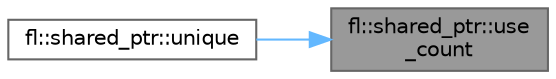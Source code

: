 digraph "fl::shared_ptr::use_count"
{
 // INTERACTIVE_SVG=YES
 // LATEX_PDF_SIZE
  bgcolor="transparent";
  edge [fontname=Helvetica,fontsize=10,labelfontname=Helvetica,labelfontsize=10];
  node [fontname=Helvetica,fontsize=10,shape=box,height=0.2,width=0.4];
  rankdir="RL";
  Node1 [id="Node000001",label="fl::shared_ptr::use\l_count",height=0.2,width=0.4,color="gray40", fillcolor="grey60", style="filled", fontcolor="black",tooltip=" "];
  Node1 -> Node2 [id="edge1_Node000001_Node000002",dir="back",color="steelblue1",style="solid",tooltip=" "];
  Node2 [id="Node000002",label="fl::shared_ptr::unique",height=0.2,width=0.4,color="grey40", fillcolor="white", style="filled",URL="$d1/d74/classfl_1_1shared__ptr_aa2e278461b4ffdaaead2b9c2963b06ea.html#aa2e278461b4ffdaaead2b9c2963b06ea",tooltip=" "];
}
